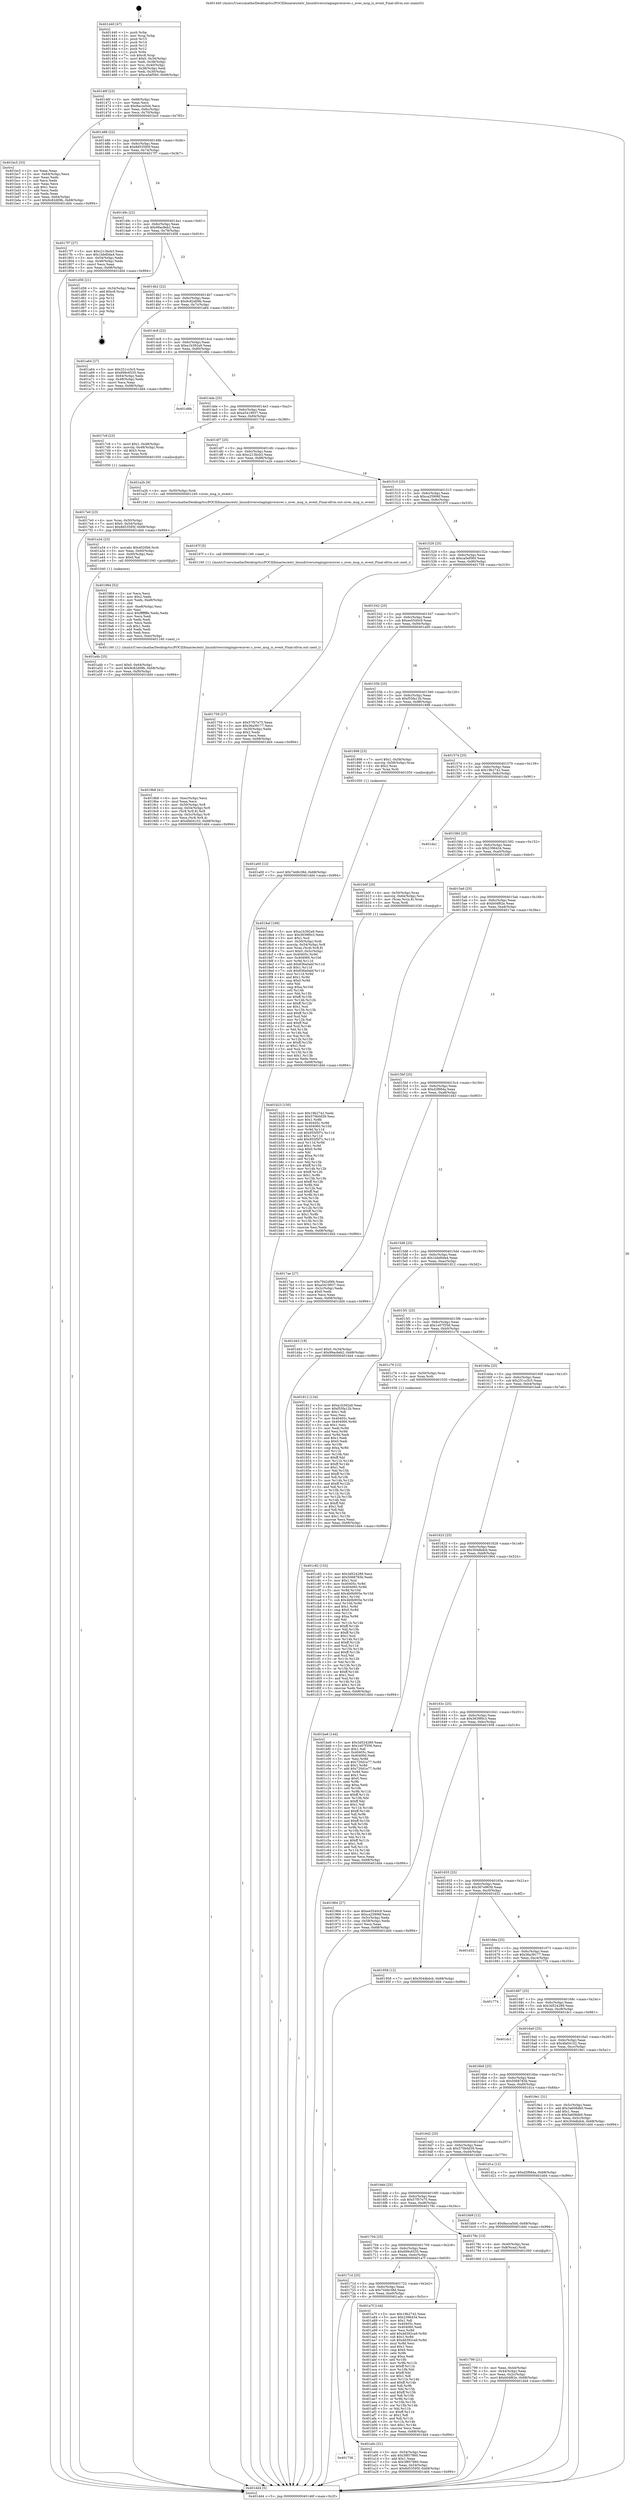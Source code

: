 digraph "0x401440" {
  label = "0x401440 (/mnt/c/Users/mathe/Desktop/tcc/POCII/binaries/extr_linuxdriversstagingnvecnvec.c_nvec_msg_is_event_Final-ollvm.out::main(0))"
  labelloc = "t"
  node[shape=record]

  Entry [label="",width=0.3,height=0.3,shape=circle,fillcolor=black,style=filled]
  "0x40146f" [label="{
     0x40146f [23]\l
     | [instrs]\l
     &nbsp;&nbsp;0x40146f \<+3\>: mov -0x68(%rbp),%eax\l
     &nbsp;&nbsp;0x401472 \<+2\>: mov %eax,%ecx\l
     &nbsp;&nbsp;0x401474 \<+6\>: sub $0x8acca5d4,%ecx\l
     &nbsp;&nbsp;0x40147a \<+3\>: mov %eax,-0x6c(%rbp)\l
     &nbsp;&nbsp;0x40147d \<+3\>: mov %ecx,-0x70(%rbp)\l
     &nbsp;&nbsp;0x401480 \<+6\>: je 0000000000401bc5 \<main+0x785\>\l
  }"]
  "0x401bc5" [label="{
     0x401bc5 [33]\l
     | [instrs]\l
     &nbsp;&nbsp;0x401bc5 \<+2\>: xor %eax,%eax\l
     &nbsp;&nbsp;0x401bc7 \<+3\>: mov -0x64(%rbp),%ecx\l
     &nbsp;&nbsp;0x401bca \<+2\>: mov %eax,%edx\l
     &nbsp;&nbsp;0x401bcc \<+2\>: sub %ecx,%edx\l
     &nbsp;&nbsp;0x401bce \<+2\>: mov %eax,%ecx\l
     &nbsp;&nbsp;0x401bd0 \<+3\>: sub $0x1,%ecx\l
     &nbsp;&nbsp;0x401bd3 \<+2\>: add %ecx,%edx\l
     &nbsp;&nbsp;0x401bd5 \<+2\>: sub %edx,%eax\l
     &nbsp;&nbsp;0x401bd7 \<+3\>: mov %eax,-0x64(%rbp)\l
     &nbsp;&nbsp;0x401bda \<+7\>: movl $0x9c82d09b,-0x68(%rbp)\l
     &nbsp;&nbsp;0x401be1 \<+5\>: jmp 0000000000401dd4 \<main+0x994\>\l
  }"]
  "0x401486" [label="{
     0x401486 [22]\l
     | [instrs]\l
     &nbsp;&nbsp;0x401486 \<+5\>: jmp 000000000040148b \<main+0x4b\>\l
     &nbsp;&nbsp;0x40148b \<+3\>: mov -0x6c(%rbp),%eax\l
     &nbsp;&nbsp;0x40148e \<+5\>: sub $0x8d53595f,%eax\l
     &nbsp;&nbsp;0x401493 \<+3\>: mov %eax,-0x74(%rbp)\l
     &nbsp;&nbsp;0x401496 \<+6\>: je 00000000004017f7 \<main+0x3b7\>\l
  }"]
  Exit [label="",width=0.3,height=0.3,shape=circle,fillcolor=black,style=filled,peripheries=2]
  "0x4017f7" [label="{
     0x4017f7 [27]\l
     | [instrs]\l
     &nbsp;&nbsp;0x4017f7 \<+5\>: mov $0xc213bcb3,%eax\l
     &nbsp;&nbsp;0x4017fc \<+5\>: mov $0x1bbd0da4,%ecx\l
     &nbsp;&nbsp;0x401801 \<+3\>: mov -0x54(%rbp),%edx\l
     &nbsp;&nbsp;0x401804 \<+3\>: cmp -0x48(%rbp),%edx\l
     &nbsp;&nbsp;0x401807 \<+3\>: cmovl %ecx,%eax\l
     &nbsp;&nbsp;0x40180a \<+3\>: mov %eax,-0x68(%rbp)\l
     &nbsp;&nbsp;0x40180d \<+5\>: jmp 0000000000401dd4 \<main+0x994\>\l
  }"]
  "0x40149c" [label="{
     0x40149c [22]\l
     | [instrs]\l
     &nbsp;&nbsp;0x40149c \<+5\>: jmp 00000000004014a1 \<main+0x61\>\l
     &nbsp;&nbsp;0x4014a1 \<+3\>: mov -0x6c(%rbp),%eax\l
     &nbsp;&nbsp;0x4014a4 \<+5\>: sub $0x99ac8eb2,%eax\l
     &nbsp;&nbsp;0x4014a9 \<+3\>: mov %eax,-0x78(%rbp)\l
     &nbsp;&nbsp;0x4014ac \<+6\>: je 0000000000401d56 \<main+0x916\>\l
  }"]
  "0x401c82" [label="{
     0x401c82 [152]\l
     | [instrs]\l
     &nbsp;&nbsp;0x401c82 \<+5\>: mov $0x3d524289,%ecx\l
     &nbsp;&nbsp;0x401c87 \<+5\>: mov $0x5068783b,%edx\l
     &nbsp;&nbsp;0x401c8c \<+3\>: mov $0x1,%sil\l
     &nbsp;&nbsp;0x401c8f \<+8\>: mov 0x40405c,%r8d\l
     &nbsp;&nbsp;0x401c97 \<+8\>: mov 0x404060,%r9d\l
     &nbsp;&nbsp;0x401c9f \<+3\>: mov %r8d,%r10d\l
     &nbsp;&nbsp;0x401ca2 \<+7\>: add $0x4b0b905e,%r10d\l
     &nbsp;&nbsp;0x401ca9 \<+4\>: sub $0x1,%r10d\l
     &nbsp;&nbsp;0x401cad \<+7\>: sub $0x4b0b905e,%r10d\l
     &nbsp;&nbsp;0x401cb4 \<+4\>: imul %r10d,%r8d\l
     &nbsp;&nbsp;0x401cb8 \<+4\>: and $0x1,%r8d\l
     &nbsp;&nbsp;0x401cbc \<+4\>: cmp $0x0,%r8d\l
     &nbsp;&nbsp;0x401cc0 \<+4\>: sete %r11b\l
     &nbsp;&nbsp;0x401cc4 \<+4\>: cmp $0xa,%r9d\l
     &nbsp;&nbsp;0x401cc8 \<+3\>: setl %bl\l
     &nbsp;&nbsp;0x401ccb \<+3\>: mov %r11b,%r14b\l
     &nbsp;&nbsp;0x401cce \<+4\>: xor $0xff,%r14b\l
     &nbsp;&nbsp;0x401cd2 \<+3\>: mov %bl,%r15b\l
     &nbsp;&nbsp;0x401cd5 \<+4\>: xor $0xff,%r15b\l
     &nbsp;&nbsp;0x401cd9 \<+4\>: xor $0x1,%sil\l
     &nbsp;&nbsp;0x401cdd \<+3\>: mov %r14b,%r12b\l
     &nbsp;&nbsp;0x401ce0 \<+4\>: and $0xff,%r12b\l
     &nbsp;&nbsp;0x401ce4 \<+3\>: and %sil,%r11b\l
     &nbsp;&nbsp;0x401ce7 \<+3\>: mov %r15b,%r13b\l
     &nbsp;&nbsp;0x401cea \<+4\>: and $0xff,%r13b\l
     &nbsp;&nbsp;0x401cee \<+3\>: and %sil,%bl\l
     &nbsp;&nbsp;0x401cf1 \<+3\>: or %r11b,%r12b\l
     &nbsp;&nbsp;0x401cf4 \<+3\>: or %bl,%r13b\l
     &nbsp;&nbsp;0x401cf7 \<+3\>: xor %r13b,%r12b\l
     &nbsp;&nbsp;0x401cfa \<+3\>: or %r15b,%r14b\l
     &nbsp;&nbsp;0x401cfd \<+4\>: xor $0xff,%r14b\l
     &nbsp;&nbsp;0x401d01 \<+4\>: or $0x1,%sil\l
     &nbsp;&nbsp;0x401d05 \<+3\>: and %sil,%r14b\l
     &nbsp;&nbsp;0x401d08 \<+3\>: or %r14b,%r12b\l
     &nbsp;&nbsp;0x401d0b \<+4\>: test $0x1,%r12b\l
     &nbsp;&nbsp;0x401d0f \<+3\>: cmovne %edx,%ecx\l
     &nbsp;&nbsp;0x401d12 \<+3\>: mov %ecx,-0x68(%rbp)\l
     &nbsp;&nbsp;0x401d15 \<+5\>: jmp 0000000000401dd4 \<main+0x994\>\l
  }"]
  "0x401d56" [label="{
     0x401d56 [21]\l
     | [instrs]\l
     &nbsp;&nbsp;0x401d56 \<+3\>: mov -0x34(%rbp),%eax\l
     &nbsp;&nbsp;0x401d59 \<+7\>: add $0xc8,%rsp\l
     &nbsp;&nbsp;0x401d60 \<+1\>: pop %rbx\l
     &nbsp;&nbsp;0x401d61 \<+2\>: pop %r12\l
     &nbsp;&nbsp;0x401d63 \<+2\>: pop %r13\l
     &nbsp;&nbsp;0x401d65 \<+2\>: pop %r14\l
     &nbsp;&nbsp;0x401d67 \<+2\>: pop %r15\l
     &nbsp;&nbsp;0x401d69 \<+1\>: pop %rbp\l
     &nbsp;&nbsp;0x401d6a \<+1\>: ret\l
  }"]
  "0x4014b2" [label="{
     0x4014b2 [22]\l
     | [instrs]\l
     &nbsp;&nbsp;0x4014b2 \<+5\>: jmp 00000000004014b7 \<main+0x77\>\l
     &nbsp;&nbsp;0x4014b7 \<+3\>: mov -0x6c(%rbp),%eax\l
     &nbsp;&nbsp;0x4014ba \<+5\>: sub $0x9c82d09b,%eax\l
     &nbsp;&nbsp;0x4014bf \<+3\>: mov %eax,-0x7c(%rbp)\l
     &nbsp;&nbsp;0x4014c2 \<+6\>: je 0000000000401a64 \<main+0x624\>\l
  }"]
  "0x401b23" [label="{
     0x401b23 [150]\l
     | [instrs]\l
     &nbsp;&nbsp;0x401b23 \<+5\>: mov $0x19b2742,%edx\l
     &nbsp;&nbsp;0x401b28 \<+5\>: mov $0x570b0d39,%esi\l
     &nbsp;&nbsp;0x401b2d \<+3\>: mov $0x1,%r8b\l
     &nbsp;&nbsp;0x401b30 \<+8\>: mov 0x40405c,%r9d\l
     &nbsp;&nbsp;0x401b38 \<+8\>: mov 0x404060,%r10d\l
     &nbsp;&nbsp;0x401b40 \<+3\>: mov %r9d,%r11d\l
     &nbsp;&nbsp;0x401b43 \<+7\>: sub $0x955f5f7c,%r11d\l
     &nbsp;&nbsp;0x401b4a \<+4\>: sub $0x1,%r11d\l
     &nbsp;&nbsp;0x401b4e \<+7\>: add $0x955f5f7c,%r11d\l
     &nbsp;&nbsp;0x401b55 \<+4\>: imul %r11d,%r9d\l
     &nbsp;&nbsp;0x401b59 \<+4\>: and $0x1,%r9d\l
     &nbsp;&nbsp;0x401b5d \<+4\>: cmp $0x0,%r9d\l
     &nbsp;&nbsp;0x401b61 \<+3\>: sete %bl\l
     &nbsp;&nbsp;0x401b64 \<+4\>: cmp $0xa,%r10d\l
     &nbsp;&nbsp;0x401b68 \<+4\>: setl %r14b\l
     &nbsp;&nbsp;0x401b6c \<+3\>: mov %bl,%r15b\l
     &nbsp;&nbsp;0x401b6f \<+4\>: xor $0xff,%r15b\l
     &nbsp;&nbsp;0x401b73 \<+3\>: mov %r14b,%r12b\l
     &nbsp;&nbsp;0x401b76 \<+4\>: xor $0xff,%r12b\l
     &nbsp;&nbsp;0x401b7a \<+4\>: xor $0x1,%r8b\l
     &nbsp;&nbsp;0x401b7e \<+3\>: mov %r15b,%r13b\l
     &nbsp;&nbsp;0x401b81 \<+4\>: and $0xff,%r13b\l
     &nbsp;&nbsp;0x401b85 \<+3\>: and %r8b,%bl\l
     &nbsp;&nbsp;0x401b88 \<+3\>: mov %r12b,%al\l
     &nbsp;&nbsp;0x401b8b \<+2\>: and $0xff,%al\l
     &nbsp;&nbsp;0x401b8d \<+3\>: and %r8b,%r14b\l
     &nbsp;&nbsp;0x401b90 \<+3\>: or %bl,%r13b\l
     &nbsp;&nbsp;0x401b93 \<+3\>: or %r14b,%al\l
     &nbsp;&nbsp;0x401b96 \<+3\>: xor %al,%r13b\l
     &nbsp;&nbsp;0x401b99 \<+3\>: or %r12b,%r15b\l
     &nbsp;&nbsp;0x401b9c \<+4\>: xor $0xff,%r15b\l
     &nbsp;&nbsp;0x401ba0 \<+4\>: or $0x1,%r8b\l
     &nbsp;&nbsp;0x401ba4 \<+3\>: and %r8b,%r15b\l
     &nbsp;&nbsp;0x401ba7 \<+3\>: or %r15b,%r13b\l
     &nbsp;&nbsp;0x401baa \<+4\>: test $0x1,%r13b\l
     &nbsp;&nbsp;0x401bae \<+3\>: cmovne %esi,%edx\l
     &nbsp;&nbsp;0x401bb1 \<+3\>: mov %edx,-0x68(%rbp)\l
     &nbsp;&nbsp;0x401bb4 \<+5\>: jmp 0000000000401dd4 \<main+0x994\>\l
  }"]
  "0x401a64" [label="{
     0x401a64 [27]\l
     | [instrs]\l
     &nbsp;&nbsp;0x401a64 \<+5\>: mov $0x251cc5c5,%eax\l
     &nbsp;&nbsp;0x401a69 \<+5\>: mov $0x699c6535,%ecx\l
     &nbsp;&nbsp;0x401a6e \<+3\>: mov -0x64(%rbp),%edx\l
     &nbsp;&nbsp;0x401a71 \<+3\>: cmp -0x48(%rbp),%edx\l
     &nbsp;&nbsp;0x401a74 \<+3\>: cmovl %ecx,%eax\l
     &nbsp;&nbsp;0x401a77 \<+3\>: mov %eax,-0x68(%rbp)\l
     &nbsp;&nbsp;0x401a7a \<+5\>: jmp 0000000000401dd4 \<main+0x994\>\l
  }"]
  "0x4014c8" [label="{
     0x4014c8 [22]\l
     | [instrs]\l
     &nbsp;&nbsp;0x4014c8 \<+5\>: jmp 00000000004014cd \<main+0x8d\>\l
     &nbsp;&nbsp;0x4014cd \<+3\>: mov -0x6c(%rbp),%eax\l
     &nbsp;&nbsp;0x4014d0 \<+5\>: sub $0xa1b392a9,%eax\l
     &nbsp;&nbsp;0x4014d5 \<+3\>: mov %eax,-0x80(%rbp)\l
     &nbsp;&nbsp;0x4014d8 \<+6\>: je 0000000000401d6b \<main+0x92b\>\l
  }"]
  "0x401a4b" [label="{
     0x401a4b [25]\l
     | [instrs]\l
     &nbsp;&nbsp;0x401a4b \<+7\>: movl $0x0,-0x64(%rbp)\l
     &nbsp;&nbsp;0x401a52 \<+7\>: movl $0x9c82d09b,-0x68(%rbp)\l
     &nbsp;&nbsp;0x401a59 \<+6\>: mov %eax,-0xf0(%rbp)\l
     &nbsp;&nbsp;0x401a5f \<+5\>: jmp 0000000000401dd4 \<main+0x994\>\l
  }"]
  "0x401d6b" [label="{
     0x401d6b\l
  }", style=dashed]
  "0x4014de" [label="{
     0x4014de [25]\l
     | [instrs]\l
     &nbsp;&nbsp;0x4014de \<+5\>: jmp 00000000004014e3 \<main+0xa3\>\l
     &nbsp;&nbsp;0x4014e3 \<+3\>: mov -0x6c(%rbp),%eax\l
     &nbsp;&nbsp;0x4014e6 \<+5\>: sub $0xa5419937,%eax\l
     &nbsp;&nbsp;0x4014eb \<+6\>: mov %eax,-0x84(%rbp)\l
     &nbsp;&nbsp;0x4014f1 \<+6\>: je 00000000004017c9 \<main+0x389\>\l
  }"]
  "0x401a34" [label="{
     0x401a34 [23]\l
     | [instrs]\l
     &nbsp;&nbsp;0x401a34 \<+10\>: movabs $0x4020b6,%rdi\l
     &nbsp;&nbsp;0x401a3e \<+3\>: mov %eax,-0x60(%rbp)\l
     &nbsp;&nbsp;0x401a41 \<+3\>: mov -0x60(%rbp),%esi\l
     &nbsp;&nbsp;0x401a44 \<+2\>: mov $0x0,%al\l
     &nbsp;&nbsp;0x401a46 \<+5\>: call 0000000000401040 \<printf@plt\>\l
     | [calls]\l
     &nbsp;&nbsp;0x401040 \{1\} (unknown)\l
  }"]
  "0x4017c9" [label="{
     0x4017c9 [23]\l
     | [instrs]\l
     &nbsp;&nbsp;0x4017c9 \<+7\>: movl $0x1,-0x48(%rbp)\l
     &nbsp;&nbsp;0x4017d0 \<+4\>: movslq -0x48(%rbp),%rax\l
     &nbsp;&nbsp;0x4017d4 \<+4\>: shl $0x3,%rax\l
     &nbsp;&nbsp;0x4017d8 \<+3\>: mov %rax,%rdi\l
     &nbsp;&nbsp;0x4017db \<+5\>: call 0000000000401050 \<malloc@plt\>\l
     | [calls]\l
     &nbsp;&nbsp;0x401050 \{1\} (unknown)\l
  }"]
  "0x4014f7" [label="{
     0x4014f7 [25]\l
     | [instrs]\l
     &nbsp;&nbsp;0x4014f7 \<+5\>: jmp 00000000004014fc \<main+0xbc\>\l
     &nbsp;&nbsp;0x4014fc \<+3\>: mov -0x6c(%rbp),%eax\l
     &nbsp;&nbsp;0x4014ff \<+5\>: sub $0xc213bcb3,%eax\l
     &nbsp;&nbsp;0x401504 \<+6\>: mov %eax,-0x88(%rbp)\l
     &nbsp;&nbsp;0x40150a \<+6\>: je 0000000000401a2b \<main+0x5eb\>\l
  }"]
  "0x401736" [label="{
     0x401736\l
  }", style=dashed]
  "0x401a2b" [label="{
     0x401a2b [9]\l
     | [instrs]\l
     &nbsp;&nbsp;0x401a2b \<+4\>: mov -0x50(%rbp),%rdi\l
     &nbsp;&nbsp;0x401a2f \<+5\>: call 0000000000401240 \<nvec_msg_is_event\>\l
     | [calls]\l
     &nbsp;&nbsp;0x401240 \{1\} (/mnt/c/Users/mathe/Desktop/tcc/POCII/binaries/extr_linuxdriversstagingnvecnvec.c_nvec_msg_is_event_Final-ollvm.out::nvec_msg_is_event)\l
  }"]
  "0x401510" [label="{
     0x401510 [25]\l
     | [instrs]\l
     &nbsp;&nbsp;0x401510 \<+5\>: jmp 0000000000401515 \<main+0xd5\>\l
     &nbsp;&nbsp;0x401515 \<+3\>: mov -0x6c(%rbp),%eax\l
     &nbsp;&nbsp;0x401518 \<+5\>: sub $0xca25906f,%eax\l
     &nbsp;&nbsp;0x40151d \<+6\>: mov %eax,-0x8c(%rbp)\l
     &nbsp;&nbsp;0x401523 \<+6\>: je 000000000040197f \<main+0x53f\>\l
  }"]
  "0x401a0c" [label="{
     0x401a0c [31]\l
     | [instrs]\l
     &nbsp;&nbsp;0x401a0c \<+3\>: mov -0x54(%rbp),%eax\l
     &nbsp;&nbsp;0x401a0f \<+5\>: add $0x3f857860,%eax\l
     &nbsp;&nbsp;0x401a14 \<+3\>: add $0x1,%eax\l
     &nbsp;&nbsp;0x401a17 \<+5\>: sub $0x3f857860,%eax\l
     &nbsp;&nbsp;0x401a1c \<+3\>: mov %eax,-0x54(%rbp)\l
     &nbsp;&nbsp;0x401a1f \<+7\>: movl $0x8d53595f,-0x68(%rbp)\l
     &nbsp;&nbsp;0x401a26 \<+5\>: jmp 0000000000401dd4 \<main+0x994\>\l
  }"]
  "0x40197f" [label="{
     0x40197f [5]\l
     | [instrs]\l
     &nbsp;&nbsp;0x40197f \<+5\>: call 0000000000401160 \<next_i\>\l
     | [calls]\l
     &nbsp;&nbsp;0x401160 \{1\} (/mnt/c/Users/mathe/Desktop/tcc/POCII/binaries/extr_linuxdriversstagingnvecnvec.c_nvec_msg_is_event_Final-ollvm.out::next_i)\l
  }"]
  "0x401529" [label="{
     0x401529 [25]\l
     | [instrs]\l
     &nbsp;&nbsp;0x401529 \<+5\>: jmp 000000000040152e \<main+0xee\>\l
     &nbsp;&nbsp;0x40152e \<+3\>: mov -0x6c(%rbp),%eax\l
     &nbsp;&nbsp;0x401531 \<+5\>: sub $0xca5ef560,%eax\l
     &nbsp;&nbsp;0x401536 \<+6\>: mov %eax,-0x90(%rbp)\l
     &nbsp;&nbsp;0x40153c \<+6\>: je 0000000000401759 \<main+0x319\>\l
  }"]
  "0x40171d" [label="{
     0x40171d [25]\l
     | [instrs]\l
     &nbsp;&nbsp;0x40171d \<+5\>: jmp 0000000000401722 \<main+0x2e2\>\l
     &nbsp;&nbsp;0x401722 \<+3\>: mov -0x6c(%rbp),%eax\l
     &nbsp;&nbsp;0x401725 \<+5\>: sub $0x7449c38d,%eax\l
     &nbsp;&nbsp;0x40172a \<+6\>: mov %eax,-0xe0(%rbp)\l
     &nbsp;&nbsp;0x401730 \<+6\>: je 0000000000401a0c \<main+0x5cc\>\l
  }"]
  "0x401759" [label="{
     0x401759 [27]\l
     | [instrs]\l
     &nbsp;&nbsp;0x401759 \<+5\>: mov $0x57f57e75,%eax\l
     &nbsp;&nbsp;0x40175e \<+5\>: mov $0x36a39177,%ecx\l
     &nbsp;&nbsp;0x401763 \<+3\>: mov -0x30(%rbp),%edx\l
     &nbsp;&nbsp;0x401766 \<+3\>: cmp $0x2,%edx\l
     &nbsp;&nbsp;0x401769 \<+3\>: cmovne %ecx,%eax\l
     &nbsp;&nbsp;0x40176c \<+3\>: mov %eax,-0x68(%rbp)\l
     &nbsp;&nbsp;0x40176f \<+5\>: jmp 0000000000401dd4 \<main+0x994\>\l
  }"]
  "0x401542" [label="{
     0x401542 [25]\l
     | [instrs]\l
     &nbsp;&nbsp;0x401542 \<+5\>: jmp 0000000000401547 \<main+0x107\>\l
     &nbsp;&nbsp;0x401547 \<+3\>: mov -0x6c(%rbp),%eax\l
     &nbsp;&nbsp;0x40154a \<+5\>: sub $0xee5540c9,%eax\l
     &nbsp;&nbsp;0x40154f \<+6\>: mov %eax,-0x94(%rbp)\l
     &nbsp;&nbsp;0x401555 \<+6\>: je 0000000000401a00 \<main+0x5c0\>\l
  }"]
  "0x401dd4" [label="{
     0x401dd4 [5]\l
     | [instrs]\l
     &nbsp;&nbsp;0x401dd4 \<+5\>: jmp 000000000040146f \<main+0x2f\>\l
  }"]
  "0x401440" [label="{
     0x401440 [47]\l
     | [instrs]\l
     &nbsp;&nbsp;0x401440 \<+1\>: push %rbp\l
     &nbsp;&nbsp;0x401441 \<+3\>: mov %rsp,%rbp\l
     &nbsp;&nbsp;0x401444 \<+2\>: push %r15\l
     &nbsp;&nbsp;0x401446 \<+2\>: push %r14\l
     &nbsp;&nbsp;0x401448 \<+2\>: push %r13\l
     &nbsp;&nbsp;0x40144a \<+2\>: push %r12\l
     &nbsp;&nbsp;0x40144c \<+1\>: push %rbx\l
     &nbsp;&nbsp;0x40144d \<+7\>: sub $0xc8,%rsp\l
     &nbsp;&nbsp;0x401454 \<+7\>: movl $0x0,-0x34(%rbp)\l
     &nbsp;&nbsp;0x40145b \<+3\>: mov %edi,-0x38(%rbp)\l
     &nbsp;&nbsp;0x40145e \<+4\>: mov %rsi,-0x40(%rbp)\l
     &nbsp;&nbsp;0x401462 \<+3\>: mov -0x38(%rbp),%edi\l
     &nbsp;&nbsp;0x401465 \<+3\>: mov %edi,-0x30(%rbp)\l
     &nbsp;&nbsp;0x401468 \<+7\>: movl $0xca5ef560,-0x68(%rbp)\l
  }"]
  "0x401a7f" [label="{
     0x401a7f [144]\l
     | [instrs]\l
     &nbsp;&nbsp;0x401a7f \<+5\>: mov $0x19b2742,%eax\l
     &nbsp;&nbsp;0x401a84 \<+5\>: mov $0x2396434,%ecx\l
     &nbsp;&nbsp;0x401a89 \<+2\>: mov $0x1,%dl\l
     &nbsp;&nbsp;0x401a8b \<+7\>: mov 0x40405c,%esi\l
     &nbsp;&nbsp;0x401a92 \<+7\>: mov 0x404060,%edi\l
     &nbsp;&nbsp;0x401a99 \<+3\>: mov %esi,%r8d\l
     &nbsp;&nbsp;0x401a9c \<+7\>: add $0xdd392ca9,%r8d\l
     &nbsp;&nbsp;0x401aa3 \<+4\>: sub $0x1,%r8d\l
     &nbsp;&nbsp;0x401aa7 \<+7\>: sub $0xdd392ca9,%r8d\l
     &nbsp;&nbsp;0x401aae \<+4\>: imul %r8d,%esi\l
     &nbsp;&nbsp;0x401ab2 \<+3\>: and $0x1,%esi\l
     &nbsp;&nbsp;0x401ab5 \<+3\>: cmp $0x0,%esi\l
     &nbsp;&nbsp;0x401ab8 \<+4\>: sete %r9b\l
     &nbsp;&nbsp;0x401abc \<+3\>: cmp $0xa,%edi\l
     &nbsp;&nbsp;0x401abf \<+4\>: setl %r10b\l
     &nbsp;&nbsp;0x401ac3 \<+3\>: mov %r9b,%r11b\l
     &nbsp;&nbsp;0x401ac6 \<+4\>: xor $0xff,%r11b\l
     &nbsp;&nbsp;0x401aca \<+3\>: mov %r10b,%bl\l
     &nbsp;&nbsp;0x401acd \<+3\>: xor $0xff,%bl\l
     &nbsp;&nbsp;0x401ad0 \<+3\>: xor $0x1,%dl\l
     &nbsp;&nbsp;0x401ad3 \<+3\>: mov %r11b,%r14b\l
     &nbsp;&nbsp;0x401ad6 \<+4\>: and $0xff,%r14b\l
     &nbsp;&nbsp;0x401ada \<+3\>: and %dl,%r9b\l
     &nbsp;&nbsp;0x401add \<+3\>: mov %bl,%r15b\l
     &nbsp;&nbsp;0x401ae0 \<+4\>: and $0xff,%r15b\l
     &nbsp;&nbsp;0x401ae4 \<+3\>: and %dl,%r10b\l
     &nbsp;&nbsp;0x401ae7 \<+3\>: or %r9b,%r14b\l
     &nbsp;&nbsp;0x401aea \<+3\>: or %r10b,%r15b\l
     &nbsp;&nbsp;0x401aed \<+3\>: xor %r15b,%r14b\l
     &nbsp;&nbsp;0x401af0 \<+3\>: or %bl,%r11b\l
     &nbsp;&nbsp;0x401af3 \<+4\>: xor $0xff,%r11b\l
     &nbsp;&nbsp;0x401af7 \<+3\>: or $0x1,%dl\l
     &nbsp;&nbsp;0x401afa \<+3\>: and %dl,%r11b\l
     &nbsp;&nbsp;0x401afd \<+3\>: or %r11b,%r14b\l
     &nbsp;&nbsp;0x401b00 \<+4\>: test $0x1,%r14b\l
     &nbsp;&nbsp;0x401b04 \<+3\>: cmovne %ecx,%eax\l
     &nbsp;&nbsp;0x401b07 \<+3\>: mov %eax,-0x68(%rbp)\l
     &nbsp;&nbsp;0x401b0a \<+5\>: jmp 0000000000401dd4 \<main+0x994\>\l
  }"]
  "0x401a00" [label="{
     0x401a00 [12]\l
     | [instrs]\l
     &nbsp;&nbsp;0x401a00 \<+7\>: movl $0x7449c38d,-0x68(%rbp)\l
     &nbsp;&nbsp;0x401a07 \<+5\>: jmp 0000000000401dd4 \<main+0x994\>\l
  }"]
  "0x40155b" [label="{
     0x40155b [25]\l
     | [instrs]\l
     &nbsp;&nbsp;0x40155b \<+5\>: jmp 0000000000401560 \<main+0x120\>\l
     &nbsp;&nbsp;0x401560 \<+3\>: mov -0x6c(%rbp),%eax\l
     &nbsp;&nbsp;0x401563 \<+5\>: sub $0xf55fa12b,%eax\l
     &nbsp;&nbsp;0x401568 \<+6\>: mov %eax,-0x98(%rbp)\l
     &nbsp;&nbsp;0x40156e \<+6\>: je 0000000000401898 \<main+0x458\>\l
  }"]
  "0x4019b8" [label="{
     0x4019b8 [41]\l
     | [instrs]\l
     &nbsp;&nbsp;0x4019b8 \<+6\>: mov -0xec(%rbp),%ecx\l
     &nbsp;&nbsp;0x4019be \<+3\>: imul %eax,%ecx\l
     &nbsp;&nbsp;0x4019c1 \<+4\>: mov -0x50(%rbp),%r8\l
     &nbsp;&nbsp;0x4019c5 \<+4\>: movslq -0x54(%rbp),%r9\l
     &nbsp;&nbsp;0x4019c9 \<+4\>: mov (%r8,%r9,8),%r8\l
     &nbsp;&nbsp;0x4019cd \<+4\>: movslq -0x5c(%rbp),%r9\l
     &nbsp;&nbsp;0x4019d1 \<+4\>: mov %ecx,(%r8,%r9,4)\l
     &nbsp;&nbsp;0x4019d5 \<+7\>: movl $0x4fa04102,-0x68(%rbp)\l
     &nbsp;&nbsp;0x4019dc \<+5\>: jmp 0000000000401dd4 \<main+0x994\>\l
  }"]
  "0x401898" [label="{
     0x401898 [23]\l
     | [instrs]\l
     &nbsp;&nbsp;0x401898 \<+7\>: movl $0x1,-0x58(%rbp)\l
     &nbsp;&nbsp;0x40189f \<+4\>: movslq -0x58(%rbp),%rax\l
     &nbsp;&nbsp;0x4018a3 \<+4\>: shl $0x2,%rax\l
     &nbsp;&nbsp;0x4018a7 \<+3\>: mov %rax,%rdi\l
     &nbsp;&nbsp;0x4018aa \<+5\>: call 0000000000401050 \<malloc@plt\>\l
     | [calls]\l
     &nbsp;&nbsp;0x401050 \{1\} (unknown)\l
  }"]
  "0x401574" [label="{
     0x401574 [25]\l
     | [instrs]\l
     &nbsp;&nbsp;0x401574 \<+5\>: jmp 0000000000401579 \<main+0x139\>\l
     &nbsp;&nbsp;0x401579 \<+3\>: mov -0x6c(%rbp),%eax\l
     &nbsp;&nbsp;0x40157c \<+5\>: sub $0x19b2742,%eax\l
     &nbsp;&nbsp;0x401581 \<+6\>: mov %eax,-0x9c(%rbp)\l
     &nbsp;&nbsp;0x401587 \<+6\>: je 0000000000401da1 \<main+0x961\>\l
  }"]
  "0x401984" [label="{
     0x401984 [52]\l
     | [instrs]\l
     &nbsp;&nbsp;0x401984 \<+2\>: xor %ecx,%ecx\l
     &nbsp;&nbsp;0x401986 \<+5\>: mov $0x2,%edx\l
     &nbsp;&nbsp;0x40198b \<+6\>: mov %edx,-0xe8(%rbp)\l
     &nbsp;&nbsp;0x401991 \<+1\>: cltd\l
     &nbsp;&nbsp;0x401992 \<+6\>: mov -0xe8(%rbp),%esi\l
     &nbsp;&nbsp;0x401998 \<+2\>: idiv %esi\l
     &nbsp;&nbsp;0x40199a \<+6\>: imul $0xfffffffe,%edx,%edx\l
     &nbsp;&nbsp;0x4019a0 \<+2\>: mov %ecx,%edi\l
     &nbsp;&nbsp;0x4019a2 \<+2\>: sub %edx,%edi\l
     &nbsp;&nbsp;0x4019a4 \<+2\>: mov %ecx,%edx\l
     &nbsp;&nbsp;0x4019a6 \<+3\>: sub $0x1,%edx\l
     &nbsp;&nbsp;0x4019a9 \<+2\>: add %edx,%edi\l
     &nbsp;&nbsp;0x4019ab \<+2\>: sub %edi,%ecx\l
     &nbsp;&nbsp;0x4019ad \<+6\>: mov %ecx,-0xec(%rbp)\l
     &nbsp;&nbsp;0x4019b3 \<+5\>: call 0000000000401160 \<next_i\>\l
     | [calls]\l
     &nbsp;&nbsp;0x401160 \{1\} (/mnt/c/Users/mathe/Desktop/tcc/POCII/binaries/extr_linuxdriversstagingnvecnvec.c_nvec_msg_is_event_Final-ollvm.out::next_i)\l
  }"]
  "0x401da1" [label="{
     0x401da1\l
  }", style=dashed]
  "0x40158d" [label="{
     0x40158d [25]\l
     | [instrs]\l
     &nbsp;&nbsp;0x40158d \<+5\>: jmp 0000000000401592 \<main+0x152\>\l
     &nbsp;&nbsp;0x401592 \<+3\>: mov -0x6c(%rbp),%eax\l
     &nbsp;&nbsp;0x401595 \<+5\>: sub $0x2396434,%eax\l
     &nbsp;&nbsp;0x40159a \<+6\>: mov %eax,-0xa0(%rbp)\l
     &nbsp;&nbsp;0x4015a0 \<+6\>: je 0000000000401b0f \<main+0x6cf\>\l
  }"]
  "0x4018af" [label="{
     0x4018af [169]\l
     | [instrs]\l
     &nbsp;&nbsp;0x4018af \<+5\>: mov $0xa1b392a9,%ecx\l
     &nbsp;&nbsp;0x4018b4 \<+5\>: mov $0x3639f0c3,%edx\l
     &nbsp;&nbsp;0x4018b9 \<+3\>: mov $0x1,%sil\l
     &nbsp;&nbsp;0x4018bc \<+4\>: mov -0x50(%rbp),%rdi\l
     &nbsp;&nbsp;0x4018c0 \<+4\>: movslq -0x54(%rbp),%r8\l
     &nbsp;&nbsp;0x4018c4 \<+4\>: mov %rax,(%rdi,%r8,8)\l
     &nbsp;&nbsp;0x4018c8 \<+7\>: movl $0x0,-0x5c(%rbp)\l
     &nbsp;&nbsp;0x4018cf \<+8\>: mov 0x40405c,%r9d\l
     &nbsp;&nbsp;0x4018d7 \<+8\>: mov 0x404060,%r10d\l
     &nbsp;&nbsp;0x4018df \<+3\>: mov %r9d,%r11d\l
     &nbsp;&nbsp;0x4018e2 \<+7\>: add $0x836a0abf,%r11d\l
     &nbsp;&nbsp;0x4018e9 \<+4\>: sub $0x1,%r11d\l
     &nbsp;&nbsp;0x4018ed \<+7\>: sub $0x836a0abf,%r11d\l
     &nbsp;&nbsp;0x4018f4 \<+4\>: imul %r11d,%r9d\l
     &nbsp;&nbsp;0x4018f8 \<+4\>: and $0x1,%r9d\l
     &nbsp;&nbsp;0x4018fc \<+4\>: cmp $0x0,%r9d\l
     &nbsp;&nbsp;0x401900 \<+3\>: sete %bl\l
     &nbsp;&nbsp;0x401903 \<+4\>: cmp $0xa,%r10d\l
     &nbsp;&nbsp;0x401907 \<+4\>: setl %r14b\l
     &nbsp;&nbsp;0x40190b \<+3\>: mov %bl,%r15b\l
     &nbsp;&nbsp;0x40190e \<+4\>: xor $0xff,%r15b\l
     &nbsp;&nbsp;0x401912 \<+3\>: mov %r14b,%r12b\l
     &nbsp;&nbsp;0x401915 \<+4\>: xor $0xff,%r12b\l
     &nbsp;&nbsp;0x401919 \<+4\>: xor $0x1,%sil\l
     &nbsp;&nbsp;0x40191d \<+3\>: mov %r15b,%r13b\l
     &nbsp;&nbsp;0x401920 \<+4\>: and $0xff,%r13b\l
     &nbsp;&nbsp;0x401924 \<+3\>: and %sil,%bl\l
     &nbsp;&nbsp;0x401927 \<+3\>: mov %r12b,%al\l
     &nbsp;&nbsp;0x40192a \<+2\>: and $0xff,%al\l
     &nbsp;&nbsp;0x40192c \<+3\>: and %sil,%r14b\l
     &nbsp;&nbsp;0x40192f \<+3\>: or %bl,%r13b\l
     &nbsp;&nbsp;0x401932 \<+3\>: or %r14b,%al\l
     &nbsp;&nbsp;0x401935 \<+3\>: xor %al,%r13b\l
     &nbsp;&nbsp;0x401938 \<+3\>: or %r12b,%r15b\l
     &nbsp;&nbsp;0x40193b \<+4\>: xor $0xff,%r15b\l
     &nbsp;&nbsp;0x40193f \<+4\>: or $0x1,%sil\l
     &nbsp;&nbsp;0x401943 \<+3\>: and %sil,%r15b\l
     &nbsp;&nbsp;0x401946 \<+3\>: or %r15b,%r13b\l
     &nbsp;&nbsp;0x401949 \<+4\>: test $0x1,%r13b\l
     &nbsp;&nbsp;0x40194d \<+3\>: cmovne %edx,%ecx\l
     &nbsp;&nbsp;0x401950 \<+3\>: mov %ecx,-0x68(%rbp)\l
     &nbsp;&nbsp;0x401953 \<+5\>: jmp 0000000000401dd4 \<main+0x994\>\l
  }"]
  "0x401b0f" [label="{
     0x401b0f [20]\l
     | [instrs]\l
     &nbsp;&nbsp;0x401b0f \<+4\>: mov -0x50(%rbp),%rax\l
     &nbsp;&nbsp;0x401b13 \<+4\>: movslq -0x64(%rbp),%rcx\l
     &nbsp;&nbsp;0x401b17 \<+4\>: mov (%rax,%rcx,8),%rax\l
     &nbsp;&nbsp;0x401b1b \<+3\>: mov %rax,%rdi\l
     &nbsp;&nbsp;0x401b1e \<+5\>: call 0000000000401030 \<free@plt\>\l
     | [calls]\l
     &nbsp;&nbsp;0x401030 \{1\} (unknown)\l
  }"]
  "0x4015a6" [label="{
     0x4015a6 [25]\l
     | [instrs]\l
     &nbsp;&nbsp;0x4015a6 \<+5\>: jmp 00000000004015ab \<main+0x16b\>\l
     &nbsp;&nbsp;0x4015ab \<+3\>: mov -0x6c(%rbp),%eax\l
     &nbsp;&nbsp;0x4015ae \<+5\>: sub $0xb04f62e,%eax\l
     &nbsp;&nbsp;0x4015b3 \<+6\>: mov %eax,-0xa4(%rbp)\l
     &nbsp;&nbsp;0x4015b9 \<+6\>: je 00000000004017ae \<main+0x36e\>\l
  }"]
  "0x4017e0" [label="{
     0x4017e0 [23]\l
     | [instrs]\l
     &nbsp;&nbsp;0x4017e0 \<+4\>: mov %rax,-0x50(%rbp)\l
     &nbsp;&nbsp;0x4017e4 \<+7\>: movl $0x0,-0x54(%rbp)\l
     &nbsp;&nbsp;0x4017eb \<+7\>: movl $0x8d53595f,-0x68(%rbp)\l
     &nbsp;&nbsp;0x4017f2 \<+5\>: jmp 0000000000401dd4 \<main+0x994\>\l
  }"]
  "0x4017ae" [label="{
     0x4017ae [27]\l
     | [instrs]\l
     &nbsp;&nbsp;0x4017ae \<+5\>: mov $0x7942d9f4,%eax\l
     &nbsp;&nbsp;0x4017b3 \<+5\>: mov $0xa5419937,%ecx\l
     &nbsp;&nbsp;0x4017b8 \<+3\>: mov -0x2c(%rbp),%edx\l
     &nbsp;&nbsp;0x4017bb \<+3\>: cmp $0x0,%edx\l
     &nbsp;&nbsp;0x4017be \<+3\>: cmove %ecx,%eax\l
     &nbsp;&nbsp;0x4017c1 \<+3\>: mov %eax,-0x68(%rbp)\l
     &nbsp;&nbsp;0x4017c4 \<+5\>: jmp 0000000000401dd4 \<main+0x994\>\l
  }"]
  "0x4015bf" [label="{
     0x4015bf [25]\l
     | [instrs]\l
     &nbsp;&nbsp;0x4015bf \<+5\>: jmp 00000000004015c4 \<main+0x184\>\l
     &nbsp;&nbsp;0x4015c4 \<+3\>: mov -0x6c(%rbp),%eax\l
     &nbsp;&nbsp;0x4015c7 \<+5\>: sub $0xd2f684a,%eax\l
     &nbsp;&nbsp;0x4015cc \<+6\>: mov %eax,-0xa8(%rbp)\l
     &nbsp;&nbsp;0x4015d2 \<+6\>: je 0000000000401d43 \<main+0x903\>\l
  }"]
  "0x401799" [label="{
     0x401799 [21]\l
     | [instrs]\l
     &nbsp;&nbsp;0x401799 \<+3\>: mov %eax,-0x44(%rbp)\l
     &nbsp;&nbsp;0x40179c \<+3\>: mov -0x44(%rbp),%eax\l
     &nbsp;&nbsp;0x40179f \<+3\>: mov %eax,-0x2c(%rbp)\l
     &nbsp;&nbsp;0x4017a2 \<+7\>: movl $0xb04f62e,-0x68(%rbp)\l
     &nbsp;&nbsp;0x4017a9 \<+5\>: jmp 0000000000401dd4 \<main+0x994\>\l
  }"]
  "0x401d43" [label="{
     0x401d43 [19]\l
     | [instrs]\l
     &nbsp;&nbsp;0x401d43 \<+7\>: movl $0x0,-0x34(%rbp)\l
     &nbsp;&nbsp;0x401d4a \<+7\>: movl $0x99ac8eb2,-0x68(%rbp)\l
     &nbsp;&nbsp;0x401d51 \<+5\>: jmp 0000000000401dd4 \<main+0x994\>\l
  }"]
  "0x4015d8" [label="{
     0x4015d8 [25]\l
     | [instrs]\l
     &nbsp;&nbsp;0x4015d8 \<+5\>: jmp 00000000004015dd \<main+0x19d\>\l
     &nbsp;&nbsp;0x4015dd \<+3\>: mov -0x6c(%rbp),%eax\l
     &nbsp;&nbsp;0x4015e0 \<+5\>: sub $0x1bbd0da4,%eax\l
     &nbsp;&nbsp;0x4015e5 \<+6\>: mov %eax,-0xac(%rbp)\l
     &nbsp;&nbsp;0x4015eb \<+6\>: je 0000000000401812 \<main+0x3d2\>\l
  }"]
  "0x401704" [label="{
     0x401704 [25]\l
     | [instrs]\l
     &nbsp;&nbsp;0x401704 \<+5\>: jmp 0000000000401709 \<main+0x2c9\>\l
     &nbsp;&nbsp;0x401709 \<+3\>: mov -0x6c(%rbp),%eax\l
     &nbsp;&nbsp;0x40170c \<+5\>: sub $0x699c6535,%eax\l
     &nbsp;&nbsp;0x401711 \<+6\>: mov %eax,-0xdc(%rbp)\l
     &nbsp;&nbsp;0x401717 \<+6\>: je 0000000000401a7f \<main+0x63f\>\l
  }"]
  "0x401812" [label="{
     0x401812 [134]\l
     | [instrs]\l
     &nbsp;&nbsp;0x401812 \<+5\>: mov $0xa1b392a9,%eax\l
     &nbsp;&nbsp;0x401817 \<+5\>: mov $0xf55fa12b,%ecx\l
     &nbsp;&nbsp;0x40181c \<+2\>: mov $0x1,%dl\l
     &nbsp;&nbsp;0x40181e \<+2\>: xor %esi,%esi\l
     &nbsp;&nbsp;0x401820 \<+7\>: mov 0x40405c,%edi\l
     &nbsp;&nbsp;0x401827 \<+8\>: mov 0x404060,%r8d\l
     &nbsp;&nbsp;0x40182f \<+3\>: sub $0x1,%esi\l
     &nbsp;&nbsp;0x401832 \<+3\>: mov %edi,%r9d\l
     &nbsp;&nbsp;0x401835 \<+3\>: add %esi,%r9d\l
     &nbsp;&nbsp;0x401838 \<+4\>: imul %r9d,%edi\l
     &nbsp;&nbsp;0x40183c \<+3\>: and $0x1,%edi\l
     &nbsp;&nbsp;0x40183f \<+3\>: cmp $0x0,%edi\l
     &nbsp;&nbsp;0x401842 \<+4\>: sete %r10b\l
     &nbsp;&nbsp;0x401846 \<+4\>: cmp $0xa,%r8d\l
     &nbsp;&nbsp;0x40184a \<+4\>: setl %r11b\l
     &nbsp;&nbsp;0x40184e \<+3\>: mov %r10b,%bl\l
     &nbsp;&nbsp;0x401851 \<+3\>: xor $0xff,%bl\l
     &nbsp;&nbsp;0x401854 \<+3\>: mov %r11b,%r14b\l
     &nbsp;&nbsp;0x401857 \<+4\>: xor $0xff,%r14b\l
     &nbsp;&nbsp;0x40185b \<+3\>: xor $0x1,%dl\l
     &nbsp;&nbsp;0x40185e \<+3\>: mov %bl,%r15b\l
     &nbsp;&nbsp;0x401861 \<+4\>: and $0xff,%r15b\l
     &nbsp;&nbsp;0x401865 \<+3\>: and %dl,%r10b\l
     &nbsp;&nbsp;0x401868 \<+3\>: mov %r14b,%r12b\l
     &nbsp;&nbsp;0x40186b \<+4\>: and $0xff,%r12b\l
     &nbsp;&nbsp;0x40186f \<+3\>: and %dl,%r11b\l
     &nbsp;&nbsp;0x401872 \<+3\>: or %r10b,%r15b\l
     &nbsp;&nbsp;0x401875 \<+3\>: or %r11b,%r12b\l
     &nbsp;&nbsp;0x401878 \<+3\>: xor %r12b,%r15b\l
     &nbsp;&nbsp;0x40187b \<+3\>: or %r14b,%bl\l
     &nbsp;&nbsp;0x40187e \<+3\>: xor $0xff,%bl\l
     &nbsp;&nbsp;0x401881 \<+3\>: or $0x1,%dl\l
     &nbsp;&nbsp;0x401884 \<+2\>: and %dl,%bl\l
     &nbsp;&nbsp;0x401886 \<+3\>: or %bl,%r15b\l
     &nbsp;&nbsp;0x401889 \<+4\>: test $0x1,%r15b\l
     &nbsp;&nbsp;0x40188d \<+3\>: cmovne %ecx,%eax\l
     &nbsp;&nbsp;0x401890 \<+3\>: mov %eax,-0x68(%rbp)\l
     &nbsp;&nbsp;0x401893 \<+5\>: jmp 0000000000401dd4 \<main+0x994\>\l
  }"]
  "0x4015f1" [label="{
     0x4015f1 [25]\l
     | [instrs]\l
     &nbsp;&nbsp;0x4015f1 \<+5\>: jmp 00000000004015f6 \<main+0x1b6\>\l
     &nbsp;&nbsp;0x4015f6 \<+3\>: mov -0x6c(%rbp),%eax\l
     &nbsp;&nbsp;0x4015f9 \<+5\>: sub $0x1e07f356,%eax\l
     &nbsp;&nbsp;0x4015fe \<+6\>: mov %eax,-0xb0(%rbp)\l
     &nbsp;&nbsp;0x401604 \<+6\>: je 0000000000401c76 \<main+0x836\>\l
  }"]
  "0x40178c" [label="{
     0x40178c [13]\l
     | [instrs]\l
     &nbsp;&nbsp;0x40178c \<+4\>: mov -0x40(%rbp),%rax\l
     &nbsp;&nbsp;0x401790 \<+4\>: mov 0x8(%rax),%rdi\l
     &nbsp;&nbsp;0x401794 \<+5\>: call 0000000000401060 \<atoi@plt\>\l
     | [calls]\l
     &nbsp;&nbsp;0x401060 \{1\} (unknown)\l
  }"]
  "0x401c76" [label="{
     0x401c76 [12]\l
     | [instrs]\l
     &nbsp;&nbsp;0x401c76 \<+4\>: mov -0x50(%rbp),%rax\l
     &nbsp;&nbsp;0x401c7a \<+3\>: mov %rax,%rdi\l
     &nbsp;&nbsp;0x401c7d \<+5\>: call 0000000000401030 \<free@plt\>\l
     | [calls]\l
     &nbsp;&nbsp;0x401030 \{1\} (unknown)\l
  }"]
  "0x40160a" [label="{
     0x40160a [25]\l
     | [instrs]\l
     &nbsp;&nbsp;0x40160a \<+5\>: jmp 000000000040160f \<main+0x1cf\>\l
     &nbsp;&nbsp;0x40160f \<+3\>: mov -0x6c(%rbp),%eax\l
     &nbsp;&nbsp;0x401612 \<+5\>: sub $0x251cc5c5,%eax\l
     &nbsp;&nbsp;0x401617 \<+6\>: mov %eax,-0xb4(%rbp)\l
     &nbsp;&nbsp;0x40161d \<+6\>: je 0000000000401be6 \<main+0x7a6\>\l
  }"]
  "0x4016eb" [label="{
     0x4016eb [25]\l
     | [instrs]\l
     &nbsp;&nbsp;0x4016eb \<+5\>: jmp 00000000004016f0 \<main+0x2b0\>\l
     &nbsp;&nbsp;0x4016f0 \<+3\>: mov -0x6c(%rbp),%eax\l
     &nbsp;&nbsp;0x4016f3 \<+5\>: sub $0x57f57e75,%eax\l
     &nbsp;&nbsp;0x4016f8 \<+6\>: mov %eax,-0xd8(%rbp)\l
     &nbsp;&nbsp;0x4016fe \<+6\>: je 000000000040178c \<main+0x34c\>\l
  }"]
  "0x401be6" [label="{
     0x401be6 [144]\l
     | [instrs]\l
     &nbsp;&nbsp;0x401be6 \<+5\>: mov $0x3d524289,%eax\l
     &nbsp;&nbsp;0x401beb \<+5\>: mov $0x1e07f356,%ecx\l
     &nbsp;&nbsp;0x401bf0 \<+2\>: mov $0x1,%dl\l
     &nbsp;&nbsp;0x401bf2 \<+7\>: mov 0x40405c,%esi\l
     &nbsp;&nbsp;0x401bf9 \<+7\>: mov 0x404060,%edi\l
     &nbsp;&nbsp;0x401c00 \<+3\>: mov %esi,%r8d\l
     &nbsp;&nbsp;0x401c03 \<+7\>: sub $0x720d1e77,%r8d\l
     &nbsp;&nbsp;0x401c0a \<+4\>: sub $0x1,%r8d\l
     &nbsp;&nbsp;0x401c0e \<+7\>: add $0x720d1e77,%r8d\l
     &nbsp;&nbsp;0x401c15 \<+4\>: imul %r8d,%esi\l
     &nbsp;&nbsp;0x401c19 \<+3\>: and $0x1,%esi\l
     &nbsp;&nbsp;0x401c1c \<+3\>: cmp $0x0,%esi\l
     &nbsp;&nbsp;0x401c1f \<+4\>: sete %r9b\l
     &nbsp;&nbsp;0x401c23 \<+3\>: cmp $0xa,%edi\l
     &nbsp;&nbsp;0x401c26 \<+4\>: setl %r10b\l
     &nbsp;&nbsp;0x401c2a \<+3\>: mov %r9b,%r11b\l
     &nbsp;&nbsp;0x401c2d \<+4\>: xor $0xff,%r11b\l
     &nbsp;&nbsp;0x401c31 \<+3\>: mov %r10b,%bl\l
     &nbsp;&nbsp;0x401c34 \<+3\>: xor $0xff,%bl\l
     &nbsp;&nbsp;0x401c37 \<+3\>: xor $0x1,%dl\l
     &nbsp;&nbsp;0x401c3a \<+3\>: mov %r11b,%r14b\l
     &nbsp;&nbsp;0x401c3d \<+4\>: and $0xff,%r14b\l
     &nbsp;&nbsp;0x401c41 \<+3\>: and %dl,%r9b\l
     &nbsp;&nbsp;0x401c44 \<+3\>: mov %bl,%r15b\l
     &nbsp;&nbsp;0x401c47 \<+4\>: and $0xff,%r15b\l
     &nbsp;&nbsp;0x401c4b \<+3\>: and %dl,%r10b\l
     &nbsp;&nbsp;0x401c4e \<+3\>: or %r9b,%r14b\l
     &nbsp;&nbsp;0x401c51 \<+3\>: or %r10b,%r15b\l
     &nbsp;&nbsp;0x401c54 \<+3\>: xor %r15b,%r14b\l
     &nbsp;&nbsp;0x401c57 \<+3\>: or %bl,%r11b\l
     &nbsp;&nbsp;0x401c5a \<+4\>: xor $0xff,%r11b\l
     &nbsp;&nbsp;0x401c5e \<+3\>: or $0x1,%dl\l
     &nbsp;&nbsp;0x401c61 \<+3\>: and %dl,%r11b\l
     &nbsp;&nbsp;0x401c64 \<+3\>: or %r11b,%r14b\l
     &nbsp;&nbsp;0x401c67 \<+4\>: test $0x1,%r14b\l
     &nbsp;&nbsp;0x401c6b \<+3\>: cmovne %ecx,%eax\l
     &nbsp;&nbsp;0x401c6e \<+3\>: mov %eax,-0x68(%rbp)\l
     &nbsp;&nbsp;0x401c71 \<+5\>: jmp 0000000000401dd4 \<main+0x994\>\l
  }"]
  "0x401623" [label="{
     0x401623 [25]\l
     | [instrs]\l
     &nbsp;&nbsp;0x401623 \<+5\>: jmp 0000000000401628 \<main+0x1e8\>\l
     &nbsp;&nbsp;0x401628 \<+3\>: mov -0x6c(%rbp),%eax\l
     &nbsp;&nbsp;0x40162b \<+5\>: sub $0x304dbdcb,%eax\l
     &nbsp;&nbsp;0x401630 \<+6\>: mov %eax,-0xb8(%rbp)\l
     &nbsp;&nbsp;0x401636 \<+6\>: je 0000000000401964 \<main+0x524\>\l
  }"]
  "0x401bb9" [label="{
     0x401bb9 [12]\l
     | [instrs]\l
     &nbsp;&nbsp;0x401bb9 \<+7\>: movl $0x8acca5d4,-0x68(%rbp)\l
     &nbsp;&nbsp;0x401bc0 \<+5\>: jmp 0000000000401dd4 \<main+0x994\>\l
  }"]
  "0x401964" [label="{
     0x401964 [27]\l
     | [instrs]\l
     &nbsp;&nbsp;0x401964 \<+5\>: mov $0xee5540c9,%eax\l
     &nbsp;&nbsp;0x401969 \<+5\>: mov $0xca25906f,%ecx\l
     &nbsp;&nbsp;0x40196e \<+3\>: mov -0x5c(%rbp),%edx\l
     &nbsp;&nbsp;0x401971 \<+3\>: cmp -0x58(%rbp),%edx\l
     &nbsp;&nbsp;0x401974 \<+3\>: cmovl %ecx,%eax\l
     &nbsp;&nbsp;0x401977 \<+3\>: mov %eax,-0x68(%rbp)\l
     &nbsp;&nbsp;0x40197a \<+5\>: jmp 0000000000401dd4 \<main+0x994\>\l
  }"]
  "0x40163c" [label="{
     0x40163c [25]\l
     | [instrs]\l
     &nbsp;&nbsp;0x40163c \<+5\>: jmp 0000000000401641 \<main+0x201\>\l
     &nbsp;&nbsp;0x401641 \<+3\>: mov -0x6c(%rbp),%eax\l
     &nbsp;&nbsp;0x401644 \<+5\>: sub $0x3639f0c3,%eax\l
     &nbsp;&nbsp;0x401649 \<+6\>: mov %eax,-0xbc(%rbp)\l
     &nbsp;&nbsp;0x40164f \<+6\>: je 0000000000401958 \<main+0x518\>\l
  }"]
  "0x4016d2" [label="{
     0x4016d2 [25]\l
     | [instrs]\l
     &nbsp;&nbsp;0x4016d2 \<+5\>: jmp 00000000004016d7 \<main+0x297\>\l
     &nbsp;&nbsp;0x4016d7 \<+3\>: mov -0x6c(%rbp),%eax\l
     &nbsp;&nbsp;0x4016da \<+5\>: sub $0x570b0d39,%eax\l
     &nbsp;&nbsp;0x4016df \<+6\>: mov %eax,-0xd4(%rbp)\l
     &nbsp;&nbsp;0x4016e5 \<+6\>: je 0000000000401bb9 \<main+0x779\>\l
  }"]
  "0x401958" [label="{
     0x401958 [12]\l
     | [instrs]\l
     &nbsp;&nbsp;0x401958 \<+7\>: movl $0x304dbdcb,-0x68(%rbp)\l
     &nbsp;&nbsp;0x40195f \<+5\>: jmp 0000000000401dd4 \<main+0x994\>\l
  }"]
  "0x401655" [label="{
     0x401655 [25]\l
     | [instrs]\l
     &nbsp;&nbsp;0x401655 \<+5\>: jmp 000000000040165a \<main+0x21a\>\l
     &nbsp;&nbsp;0x40165a \<+3\>: mov -0x6c(%rbp),%eax\l
     &nbsp;&nbsp;0x40165d \<+5\>: sub $0x367e9639,%eax\l
     &nbsp;&nbsp;0x401662 \<+6\>: mov %eax,-0xc0(%rbp)\l
     &nbsp;&nbsp;0x401668 \<+6\>: je 0000000000401d32 \<main+0x8f2\>\l
  }"]
  "0x401d1a" [label="{
     0x401d1a [12]\l
     | [instrs]\l
     &nbsp;&nbsp;0x401d1a \<+7\>: movl $0xd2f684a,-0x68(%rbp)\l
     &nbsp;&nbsp;0x401d21 \<+5\>: jmp 0000000000401dd4 \<main+0x994\>\l
  }"]
  "0x401d32" [label="{
     0x401d32\l
  }", style=dashed]
  "0x40166e" [label="{
     0x40166e [25]\l
     | [instrs]\l
     &nbsp;&nbsp;0x40166e \<+5\>: jmp 0000000000401673 \<main+0x233\>\l
     &nbsp;&nbsp;0x401673 \<+3\>: mov -0x6c(%rbp),%eax\l
     &nbsp;&nbsp;0x401676 \<+5\>: sub $0x36a39177,%eax\l
     &nbsp;&nbsp;0x40167b \<+6\>: mov %eax,-0xc4(%rbp)\l
     &nbsp;&nbsp;0x401681 \<+6\>: je 0000000000401774 \<main+0x334\>\l
  }"]
  "0x4016b9" [label="{
     0x4016b9 [25]\l
     | [instrs]\l
     &nbsp;&nbsp;0x4016b9 \<+5\>: jmp 00000000004016be \<main+0x27e\>\l
     &nbsp;&nbsp;0x4016be \<+3\>: mov -0x6c(%rbp),%eax\l
     &nbsp;&nbsp;0x4016c1 \<+5\>: sub $0x5068783b,%eax\l
     &nbsp;&nbsp;0x4016c6 \<+6\>: mov %eax,-0xd0(%rbp)\l
     &nbsp;&nbsp;0x4016cc \<+6\>: je 0000000000401d1a \<main+0x8da\>\l
  }"]
  "0x401774" [label="{
     0x401774\l
  }", style=dashed]
  "0x401687" [label="{
     0x401687 [25]\l
     | [instrs]\l
     &nbsp;&nbsp;0x401687 \<+5\>: jmp 000000000040168c \<main+0x24c\>\l
     &nbsp;&nbsp;0x40168c \<+3\>: mov -0x6c(%rbp),%eax\l
     &nbsp;&nbsp;0x40168f \<+5\>: sub $0x3d524289,%eax\l
     &nbsp;&nbsp;0x401694 \<+6\>: mov %eax,-0xc8(%rbp)\l
     &nbsp;&nbsp;0x40169a \<+6\>: je 0000000000401dc1 \<main+0x981\>\l
  }"]
  "0x4019e1" [label="{
     0x4019e1 [31]\l
     | [instrs]\l
     &nbsp;&nbsp;0x4019e1 \<+3\>: mov -0x5c(%rbp),%eax\l
     &nbsp;&nbsp;0x4019e4 \<+5\>: add $0x3a608db0,%eax\l
     &nbsp;&nbsp;0x4019e9 \<+3\>: add $0x1,%eax\l
     &nbsp;&nbsp;0x4019ec \<+5\>: sub $0x3a608db0,%eax\l
     &nbsp;&nbsp;0x4019f1 \<+3\>: mov %eax,-0x5c(%rbp)\l
     &nbsp;&nbsp;0x4019f4 \<+7\>: movl $0x304dbdcb,-0x68(%rbp)\l
     &nbsp;&nbsp;0x4019fb \<+5\>: jmp 0000000000401dd4 \<main+0x994\>\l
  }"]
  "0x401dc1" [label="{
     0x401dc1\l
  }", style=dashed]
  "0x4016a0" [label="{
     0x4016a0 [25]\l
     | [instrs]\l
     &nbsp;&nbsp;0x4016a0 \<+5\>: jmp 00000000004016a5 \<main+0x265\>\l
     &nbsp;&nbsp;0x4016a5 \<+3\>: mov -0x6c(%rbp),%eax\l
     &nbsp;&nbsp;0x4016a8 \<+5\>: sub $0x4fa04102,%eax\l
     &nbsp;&nbsp;0x4016ad \<+6\>: mov %eax,-0xcc(%rbp)\l
     &nbsp;&nbsp;0x4016b3 \<+6\>: je 00000000004019e1 \<main+0x5a1\>\l
  }"]
  Entry -> "0x401440" [label=" 1"]
  "0x40146f" -> "0x401bc5" [label=" 1"]
  "0x40146f" -> "0x401486" [label=" 26"]
  "0x401d56" -> Exit [label=" 1"]
  "0x401486" -> "0x4017f7" [label=" 2"]
  "0x401486" -> "0x40149c" [label=" 24"]
  "0x401d43" -> "0x401dd4" [label=" 1"]
  "0x40149c" -> "0x401d56" [label=" 1"]
  "0x40149c" -> "0x4014b2" [label=" 23"]
  "0x401d1a" -> "0x401dd4" [label=" 1"]
  "0x4014b2" -> "0x401a64" [label=" 2"]
  "0x4014b2" -> "0x4014c8" [label=" 21"]
  "0x401c82" -> "0x401dd4" [label=" 1"]
  "0x4014c8" -> "0x401d6b" [label=" 0"]
  "0x4014c8" -> "0x4014de" [label=" 21"]
  "0x401c76" -> "0x401c82" [label=" 1"]
  "0x4014de" -> "0x4017c9" [label=" 1"]
  "0x4014de" -> "0x4014f7" [label=" 20"]
  "0x401be6" -> "0x401dd4" [label=" 1"]
  "0x4014f7" -> "0x401a2b" [label=" 1"]
  "0x4014f7" -> "0x401510" [label=" 19"]
  "0x401bc5" -> "0x401dd4" [label=" 1"]
  "0x401510" -> "0x40197f" [label=" 1"]
  "0x401510" -> "0x401529" [label=" 18"]
  "0x401bb9" -> "0x401dd4" [label=" 1"]
  "0x401529" -> "0x401759" [label=" 1"]
  "0x401529" -> "0x401542" [label=" 17"]
  "0x401759" -> "0x401dd4" [label=" 1"]
  "0x401440" -> "0x40146f" [label=" 1"]
  "0x401dd4" -> "0x40146f" [label=" 26"]
  "0x401b0f" -> "0x401b23" [label=" 1"]
  "0x401542" -> "0x401a00" [label=" 1"]
  "0x401542" -> "0x40155b" [label=" 16"]
  "0x401a7f" -> "0x401dd4" [label=" 1"]
  "0x40155b" -> "0x401898" [label=" 1"]
  "0x40155b" -> "0x401574" [label=" 15"]
  "0x401a4b" -> "0x401dd4" [label=" 1"]
  "0x401574" -> "0x401da1" [label=" 0"]
  "0x401574" -> "0x40158d" [label=" 15"]
  "0x401a34" -> "0x401a4b" [label=" 1"]
  "0x40158d" -> "0x401b0f" [label=" 1"]
  "0x40158d" -> "0x4015a6" [label=" 14"]
  "0x401a2b" -> "0x401a34" [label=" 1"]
  "0x4015a6" -> "0x4017ae" [label=" 1"]
  "0x4015a6" -> "0x4015bf" [label=" 13"]
  "0x401a0c" -> "0x401dd4" [label=" 1"]
  "0x4015bf" -> "0x401d43" [label=" 1"]
  "0x4015bf" -> "0x4015d8" [label=" 12"]
  "0x40171d" -> "0x401736" [label=" 0"]
  "0x4015d8" -> "0x401812" [label=" 1"]
  "0x4015d8" -> "0x4015f1" [label=" 11"]
  "0x40171d" -> "0x401a0c" [label=" 1"]
  "0x4015f1" -> "0x401c76" [label=" 1"]
  "0x4015f1" -> "0x40160a" [label=" 10"]
  "0x401b23" -> "0x401dd4" [label=" 1"]
  "0x40160a" -> "0x401be6" [label=" 1"]
  "0x40160a" -> "0x401623" [label=" 9"]
  "0x401704" -> "0x401a7f" [label=" 1"]
  "0x401623" -> "0x401964" [label=" 2"]
  "0x401623" -> "0x40163c" [label=" 7"]
  "0x401a64" -> "0x401dd4" [label=" 2"]
  "0x40163c" -> "0x401958" [label=" 1"]
  "0x40163c" -> "0x401655" [label=" 6"]
  "0x4019e1" -> "0x401dd4" [label=" 1"]
  "0x401655" -> "0x401d32" [label=" 0"]
  "0x401655" -> "0x40166e" [label=" 6"]
  "0x4019b8" -> "0x401dd4" [label=" 1"]
  "0x40166e" -> "0x401774" [label=" 0"]
  "0x40166e" -> "0x401687" [label=" 6"]
  "0x40197f" -> "0x401984" [label=" 1"]
  "0x401687" -> "0x401dc1" [label=" 0"]
  "0x401687" -> "0x4016a0" [label=" 6"]
  "0x401964" -> "0x401dd4" [label=" 2"]
  "0x4016a0" -> "0x4019e1" [label=" 1"]
  "0x4016a0" -> "0x4016b9" [label=" 5"]
  "0x401984" -> "0x4019b8" [label=" 1"]
  "0x4016b9" -> "0x401d1a" [label=" 1"]
  "0x4016b9" -> "0x4016d2" [label=" 4"]
  "0x401a00" -> "0x401dd4" [label=" 1"]
  "0x4016d2" -> "0x401bb9" [label=" 1"]
  "0x4016d2" -> "0x4016eb" [label=" 3"]
  "0x401704" -> "0x40171d" [label=" 1"]
  "0x4016eb" -> "0x40178c" [label=" 1"]
  "0x4016eb" -> "0x401704" [label=" 2"]
  "0x40178c" -> "0x401799" [label=" 1"]
  "0x401799" -> "0x401dd4" [label=" 1"]
  "0x4017ae" -> "0x401dd4" [label=" 1"]
  "0x4017c9" -> "0x4017e0" [label=" 1"]
  "0x4017e0" -> "0x401dd4" [label=" 1"]
  "0x4017f7" -> "0x401dd4" [label=" 2"]
  "0x401812" -> "0x401dd4" [label=" 1"]
  "0x401898" -> "0x4018af" [label=" 1"]
  "0x4018af" -> "0x401dd4" [label=" 1"]
  "0x401958" -> "0x401dd4" [label=" 1"]
}
